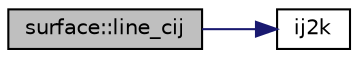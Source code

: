 digraph "surface::line_cij"
{
  edge [fontname="Helvetica",fontsize="10",labelfontname="Helvetica",labelfontsize="10"];
  node [fontname="Helvetica",fontsize="10",shape=record];
  rankdir="LR";
  Node3382 [label="surface::line_cij",height=0.2,width=0.4,color="black", fillcolor="grey75", style="filled", fontcolor="black"];
  Node3382 -> Node3383 [color="midnightblue",fontsize="10",style="solid",fontname="Helvetica"];
  Node3383 [label="ij2k",height=0.2,width=0.4,color="black", fillcolor="white", style="filled",URL="$df/dbf/sajeeb_8_c.html#a68a0fe85ad4b80a9220cb33f9c4c0042"];
}
